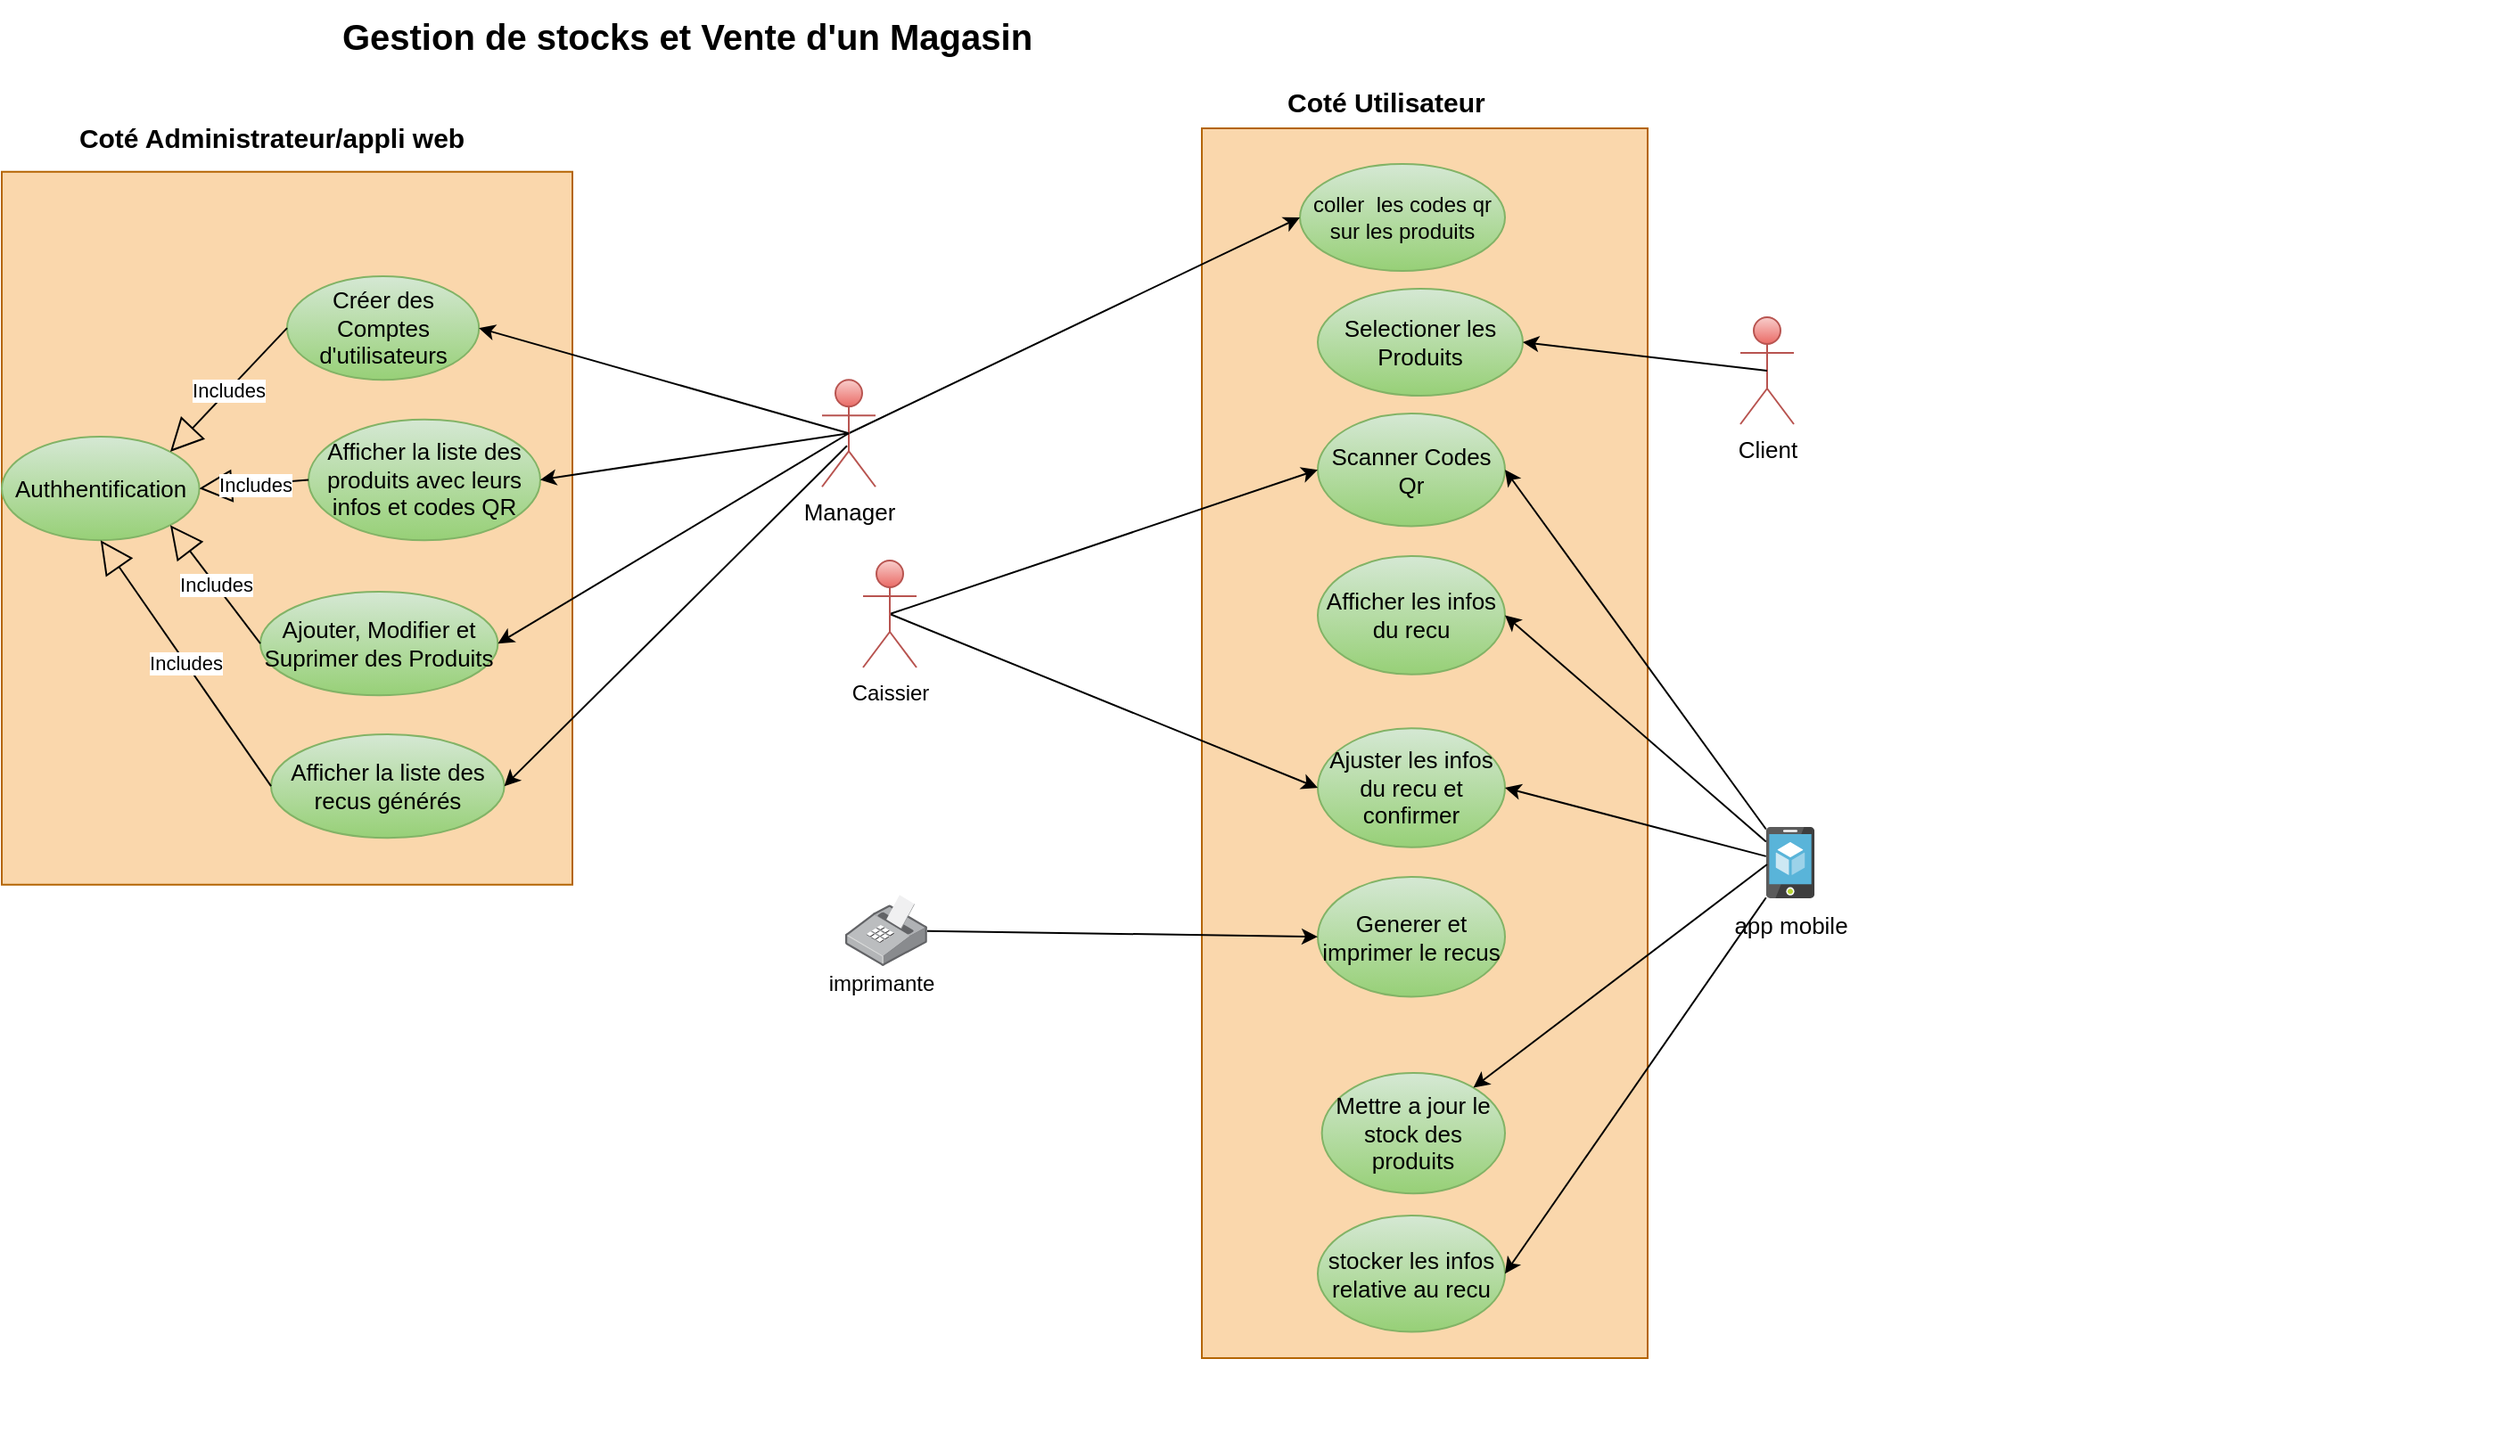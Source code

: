 <mxfile>
    <diagram id="kLEdpG78KgNn9b7NaJuD" name="Page-1">
        <mxGraphModel dx="2426" dy="1183" grid="0" gridSize="10" guides="1" tooltips="1" connect="1" arrows="1" fold="1" page="0" pageScale="1" pageWidth="1100" pageHeight="850" background="#ffffff" math="0" shadow="0">
            <root>
                <mxCell id="0"/>
                <mxCell id="1" parent="0"/>
                <mxCell id="35" value="" style="group" parent="1" vertex="1" connectable="0">
                    <mxGeometry x="130" y="20" width="250" height="640" as="geometry"/>
                </mxCell>
                <mxCell id="103" value="" style="group" parent="35" vertex="1" connectable="0">
                    <mxGeometry x="-40" y="-100" width="250" height="690" as="geometry"/>
                </mxCell>
                <mxCell id="4" value="" style="rounded=0;whiteSpace=wrap;html=1;fillColor=#fad7ac;strokeColor=#b46504;" parent="103" vertex="1">
                    <mxGeometry width="250" height="690" as="geometry"/>
                </mxCell>
                <mxCell id="5" value="Scanner Codes Qr" style="ellipse;whiteSpace=wrap;html=1;fillColor=#d5e8d4;gradientColor=#97d077;strokeColor=#82b366;fontColor=#000000;fontSize=13;" parent="103" vertex="1">
                    <mxGeometry x="65" y="160" width="105" height="63.2" as="geometry"/>
                </mxCell>
                <mxCell id="16" value="Generer et imprimer le recus" style="ellipse;whiteSpace=wrap;html=1;fillColor=#d5e8d4;gradientColor=#97d077;strokeColor=#82b366;fontColor=#000000;fontSize=13;" parent="103" vertex="1">
                    <mxGeometry x="65" y="420" width="105" height="67.2" as="geometry"/>
                </mxCell>
                <mxCell id="17" value="Ajuster les infos du recu et confirmer" style="ellipse;whiteSpace=wrap;html=1;fillColor=#d5e8d4;gradientColor=#97d077;strokeColor=#82b366;fontColor=#000000;fontSize=13;" parent="103" vertex="1">
                    <mxGeometry x="65" y="336.6" width="105" height="66.8" as="geometry"/>
                </mxCell>
                <mxCell id="18" value="Afficher les infos du recu" style="ellipse;whiteSpace=wrap;html=1;fillColor=#d5e8d4;gradientColor=#97d077;strokeColor=#82b366;fontColor=#000000;fontSize=13;" parent="103" vertex="1">
                    <mxGeometry x="65" y="240" width="105" height="66.4" as="geometry"/>
                </mxCell>
                <mxCell id="20" value="Mettre a jour le stock des produits" style="ellipse;whiteSpace=wrap;html=1;fillColor=#d5e8d4;gradientColor=#97d077;strokeColor=#82b366;fontColor=#000000;fontSize=13;" parent="103" vertex="1">
                    <mxGeometry x="67.32" y="530" width="102.68" height="67.6" as="geometry"/>
                </mxCell>
                <mxCell id="21" value="stocker les infos relative au recu" style="ellipse;whiteSpace=wrap;html=1;fillColor=#d5e8d4;gradientColor=#97d077;strokeColor=#82b366;fontColor=#000000;fontSize=13;" parent="103" vertex="1">
                    <mxGeometry x="65" y="610" width="105" height="65.2" as="geometry"/>
                </mxCell>
                <mxCell id="23" value="Selectioner les Produits" style="ellipse;whiteSpace=wrap;html=1;fillColor=#d5e8d4;gradientColor=#97d077;strokeColor=#82b366;fontColor=#000000;fontSize=13;" parent="103" vertex="1">
                    <mxGeometry x="65" y="90" width="115" height="60" as="geometry"/>
                </mxCell>
                <mxCell id="91" value="coller&amp;nbsp; les codes qr sur les produits" style="ellipse;whiteSpace=wrap;html=1;fillColor=#d5e8d4;gradientColor=#97d077;strokeColor=#82b366;fontColor=#000000;" parent="103" vertex="1">
                    <mxGeometry x="55" y="20" width="115" height="60" as="geometry"/>
                </mxCell>
                <mxCell id="48" style="edgeStyle=none;html=1;exitX=0.5;exitY=0.5;exitDx=0;exitDy=0;exitPerimeter=0;entryX=0;entryY=0.5;entryDx=0;entryDy=0;fontSize=13;" parent="1" source="41" target="5" edge="1">
                    <mxGeometry relative="1" as="geometry">
                        <mxPoint x="410" y="400" as="targetPoint"/>
                    </mxGeometry>
                </mxCell>
                <mxCell id="49" style="edgeStyle=none;html=1;entryX=0;entryY=0.5;entryDx=0;entryDy=0;exitX=0.5;exitY=0.5;exitDx=0;exitDy=0;exitPerimeter=0;fontSize=13;" parent="1" source="41" target="17" edge="1">
                    <mxGeometry relative="1" as="geometry"/>
                </mxCell>
                <mxCell id="41" value="Caissier" style="shape=umlActor;verticalLabelPosition=bottom;verticalAlign=top;html=1;fillColor=#f8cecc;gradientColor=#ea6b66;strokeColor=#b85450;fontColor=#000000;" parent="1" vertex="1">
                    <mxGeometry x="-100" y="162.5" width="30" height="60" as="geometry"/>
                </mxCell>
                <mxCell id="60" value="" style="group;fontSize=13;" parent="1" vertex="1" connectable="0">
                    <mxGeometry x="380" y="312" width="85" height="70" as="geometry"/>
                </mxCell>
                <mxCell id="52" value="" style="sketch=0;aspect=fixed;html=1;points=[];align=center;image;fontSize=13;image=img/lib/mscae/App_Service_Mobile_App.svg;" parent="60" vertex="1">
                    <mxGeometry x="26.4" width="27.2" height="40" as="geometry"/>
                </mxCell>
                <mxCell id="54" value="app mobile" style="text;html=1;align=center;verticalAlign=middle;resizable=0;points=[];autosize=1;strokeColor=none;fillColor=none;fontSize=13;" parent="60" vertex="1">
                    <mxGeometry x="-5" y="40" width="90" height="30" as="geometry"/>
                </mxCell>
                <mxCell id="64" style="edgeStyle=none;html=1;fontSize=13;exitX=0.022;exitY=0.525;exitDx=0;exitDy=0;exitPerimeter=0;" parent="1" source="52" target="20" edge="1">
                    <mxGeometry relative="1" as="geometry">
                        <mxPoint x="390" y="350" as="sourcePoint"/>
                    </mxGeometry>
                </mxCell>
                <mxCell id="65" style="edgeStyle=none;html=1;entryX=1;entryY=0.5;entryDx=0;entryDy=0;fontSize=13;" parent="1" source="52" target="21" edge="1">
                    <mxGeometry relative="1" as="geometry"/>
                </mxCell>
                <mxCell id="92" style="edgeStyle=none;html=1;fontSize=13;exitX=0.5;exitY=0.5;exitDx=0;exitDy=0;exitPerimeter=0;entryX=0;entryY=0.5;entryDx=0;entryDy=0;" parent="1" source="7" target="91" edge="1">
                    <mxGeometry relative="1" as="geometry">
                        <mxPoint x="119" y="-38" as="targetPoint"/>
                    </mxGeometry>
                </mxCell>
                <mxCell id="7" value="Manager" style="shape=umlActor;verticalLabelPosition=bottom;verticalAlign=top;html=1;fillColor=#f8cecc;gradientColor=#ea6b66;strokeColor=#b85450;fontColor=#000000;fontSize=13;" parent="1" vertex="1">
                    <mxGeometry x="-123.0" y="61.13" width="30" height="60" as="geometry"/>
                </mxCell>
                <mxCell id="9" value="Client&lt;br style=&quot;font-size: 13px;&quot;&gt;" style="shape=umlActor;verticalLabelPosition=bottom;verticalAlign=top;html=1;fillColor=#f8cecc;gradientColor=#ea6b66;strokeColor=#b85450;fontColor=#000000;fontSize=13;" parent="1" vertex="1">
                    <mxGeometry x="392.0" y="26" width="30" height="60" as="geometry"/>
                </mxCell>
                <mxCell id="50" style="edgeStyle=none;html=1;entryX=1;entryY=0.5;entryDx=0;entryDy=0;fontSize=13;exitX=0.5;exitY=0.5;exitDx=0;exitDy=0;exitPerimeter=0;" parent="1" source="9" target="23" edge="1">
                    <mxGeometry relative="1" as="geometry"/>
                </mxCell>
                <mxCell id="75" style="edgeStyle=none;html=1;entryX=1;entryY=0.5;entryDx=0;entryDy=0;fontSize=13;" parent="1" source="52" target="18" edge="1">
                    <mxGeometry relative="1" as="geometry"/>
                </mxCell>
                <mxCell id="76" style="edgeStyle=none;html=1;entryX=1;entryY=0.5;entryDx=0;entryDy=0;fontSize=13;" parent="1" source="52" target="5" edge="1">
                    <mxGeometry relative="1" as="geometry"/>
                </mxCell>
                <mxCell id="77" style="edgeStyle=none;html=1;entryX=1;entryY=0.5;entryDx=0;entryDy=0;fontSize=13;" parent="1" source="52" target="17" edge="1">
                    <mxGeometry relative="1" as="geometry"/>
                </mxCell>
                <mxCell id="81" style="edgeStyle=none;html=1;entryX=0;entryY=0.5;entryDx=0;entryDy=0;fontSize=13;" parent="1" source="79" target="16" edge="1">
                    <mxGeometry relative="1" as="geometry"/>
                </mxCell>
                <mxCell id="100" value="&lt;b&gt;Gestion de stocks et Vente d'un Magasin&lt;/b&gt;" style="text;html=1;align=center;verticalAlign=middle;resizable=0;points=[];autosize=1;strokeColor=none;fillColor=none;fontSize=20;" parent="1" vertex="1">
                    <mxGeometry x="-404" y="-152" width="410" height="40" as="geometry"/>
                </mxCell>
                <mxCell id="101" value="&lt;b style=&quot;&quot;&gt;&lt;font style=&quot;font-size: 15px;&quot;&gt;Coté Utilisateur&amp;nbsp;&lt;/font&gt;&lt;/b&gt;" style="text;html=1;align=center;verticalAlign=middle;resizable=0;points=[];autosize=1;strokeColor=none;fillColor=none;fontSize=13;" parent="1" vertex="1">
                    <mxGeometry x="125" y="-110" width="140" height="30" as="geometry"/>
                </mxCell>
                <mxCell id="109" value="" style="group" parent="1" vertex="1" connectable="0">
                    <mxGeometry x="-130" y="350" width="85" height="75" as="geometry"/>
                </mxCell>
                <mxCell id="79" value="" style="points=[];aspect=fixed;html=1;align=center;shadow=0;dashed=0;image;image=img/lib/allied_telesis/computer_and_terminals/POS_Printer.svg;" parent="109" vertex="1">
                    <mxGeometry x="20.0" width="45.93" height="40" as="geometry"/>
                </mxCell>
                <mxCell id="80" value="imprimante" style="text;html=1;align=center;verticalAlign=middle;resizable=0;points=[];autosize=1;strokeColor=none;fillColor=none;" parent="109" vertex="1">
                    <mxGeometry y="35" width="80" height="30" as="geometry"/>
                </mxCell>
                <mxCell id="124" value="" style="group" parent="1" vertex="1" connectable="0">
                    <mxGeometry x="567" y="-12" width="250" height="482.5" as="geometry"/>
                </mxCell>
                <mxCell id="98" value="" style="group;fontSize=13;" parent="124" vertex="1" connectable="0">
                    <mxGeometry y="17.5" width="250" height="465" as="geometry"/>
                </mxCell>
                <mxCell id="104" value="" style="group;fontSize=13;" parent="98" vertex="1" connectable="0">
                    <mxGeometry x="-1140" y="-48" width="320" height="400" as="geometry"/>
                </mxCell>
                <mxCell id="96" value="" style="rounded=0;whiteSpace=wrap;html=1;fillColor=#fad7ac;strokeColor=#b46504;fontSize=13;" parent="104" vertex="1">
                    <mxGeometry x="-10" y="-13.12" width="320" height="400" as="geometry"/>
                </mxCell>
                <mxCell id="27" value="Authhentification" style="ellipse;whiteSpace=wrap;html=1;fillColor=#d5e8d4;gradientColor=#97d077;strokeColor=#82b366;fontColor=#000000;container=0;fontSize=13;" parent="104" vertex="1">
                    <mxGeometry x="-10.0" y="135.5" width="110.8" height="58.13" as="geometry"/>
                </mxCell>
                <mxCell id="29" value="Afficher la liste des produits avec leurs infos et codes QR" style="ellipse;whiteSpace=wrap;html=1;fillColor=#d5e8d4;gradientColor=#97d077;strokeColor=#82b366;fontColor=#000000;container=0;fontSize=13;" parent="104" vertex="1">
                    <mxGeometry x="162" y="125.82" width="130" height="67.81" as="geometry"/>
                </mxCell>
                <mxCell id="28" value="Ajouter, Modifier et Suprimer des Produits" style="ellipse;whiteSpace=wrap;html=1;fillColor=#d5e8d4;gradientColor=#97d077;strokeColor=#82b366;fontColor=#000000;container=0;fontSize=13;" parent="104" vertex="1">
                    <mxGeometry x="135" y="222.5" width="133.2" height="58.13" as="geometry"/>
                </mxCell>
                <mxCell id="30" value="Afficher la liste des recus générés" style="ellipse;whiteSpace=wrap;html=1;fillColor=#d5e8d4;gradientColor=#97d077;strokeColor=#82b366;fontColor=#000000;container=0;fontSize=13;" parent="104" vertex="1">
                    <mxGeometry x="141" y="302.5" width="130.8" height="58.13" as="geometry"/>
                </mxCell>
                <mxCell id="34" value="Créer des Comptes d'utilisateurs" style="ellipse;whiteSpace=wrap;html=1;fillColor=#d5e8d4;gradientColor=#97d077;strokeColor=#82b366;fontColor=#000000;container=0;fontSize=13;" parent="104" vertex="1">
                    <mxGeometry x="150" y="45.5" width="107.6" height="58.13" as="geometry"/>
                </mxCell>
                <mxCell id="137" value="Includes" style="endArrow=block;endSize=16;endFill=0;html=1;entryX=1;entryY=0;entryDx=0;entryDy=0;exitX=0;exitY=0.5;exitDx=0;exitDy=0;" edge="1" parent="104" source="34" target="27">
                    <mxGeometry width="160" relative="1" as="geometry">
                        <mxPoint x="176.2" y="95" as="sourcePoint"/>
                        <mxPoint x="87.0" y="61.375" as="targetPoint"/>
                    </mxGeometry>
                </mxCell>
                <mxCell id="139" value="Includes" style="endArrow=block;endSize=16;endFill=0;html=1;entryX=1;entryY=0.5;entryDx=0;entryDy=0;exitX=0;exitY=0.5;exitDx=0;exitDy=0;" edge="1" parent="104" source="29" target="27">
                    <mxGeometry width="160" relative="1" as="geometry">
                        <mxPoint x="82" y="166.1" as="sourcePoint"/>
                        <mxPoint x="103" y="131.5" as="targetPoint"/>
                    </mxGeometry>
                </mxCell>
                <mxCell id="138" value="Includes" style="endArrow=block;endSize=16;endFill=0;html=1;exitX=0;exitY=0.5;exitDx=0;exitDy=0;entryX=1;entryY=1;entryDx=0;entryDy=0;" edge="1" parent="104" source="28" target="27">
                    <mxGeometry width="160" relative="1" as="geometry">
                        <mxPoint x="88" y="233.91" as="sourcePoint"/>
                        <mxPoint x="55" y="46.5" as="targetPoint"/>
                    </mxGeometry>
                </mxCell>
                <mxCell id="140" value="Includes" style="endArrow=block;endSize=16;endFill=0;html=1;exitX=0;exitY=0.5;exitDx=0;exitDy=0;entryX=0.5;entryY=1;entryDx=0;entryDy=0;" edge="1" parent="104" source="30" target="27">
                    <mxGeometry width="160" relative="1" as="geometry">
                        <mxPoint x="11" y="185.5" as="sourcePoint"/>
                        <mxPoint x="19" y="131.5" as="targetPoint"/>
                    </mxGeometry>
                </mxCell>
                <mxCell id="102" value="&lt;b&gt;&lt;font style=&quot;font-size: 15px;&quot;&gt;Coté Administrateur/appli web&lt;/font&gt;&lt;/b&gt;" style="text;html=1;align=center;verticalAlign=middle;resizable=0;points=[];autosize=1;strokeColor=none;fillColor=none;" parent="124" vertex="1">
                    <mxGeometry x="-1116" y="-78" width="234" height="30" as="geometry"/>
                </mxCell>
                <mxCell id="70" style="edgeStyle=none;html=1;entryX=1;entryY=0.5;entryDx=0;entryDy=0;exitX=0.467;exitY=0.617;exitDx=0;exitDy=0;exitPerimeter=0;" parent="1" source="7" target="30" edge="1">
                    <mxGeometry relative="1" as="geometry">
                        <mxPoint x="-171" y="52" as="sourcePoint"/>
                    </mxGeometry>
                </mxCell>
                <mxCell id="71" style="edgeStyle=none;html=1;entryX=1;entryY=0.5;entryDx=0;entryDy=0;exitX=0.5;exitY=0.5;exitDx=0;exitDy=0;exitPerimeter=0;" parent="1" source="7" target="34" edge="1">
                    <mxGeometry relative="1" as="geometry">
                        <mxPoint x="-178" y="52" as="sourcePoint"/>
                        <mxPoint x="-381.43" y="-68" as="targetPoint"/>
                    </mxGeometry>
                </mxCell>
                <mxCell id="69" style="edgeStyle=none;html=1;entryX=1;entryY=0.5;entryDx=0;entryDy=0;exitX=0.5;exitY=0.5;exitDx=0;exitDy=0;exitPerimeter=0;" parent="1" source="7" target="29" edge="1">
                    <mxGeometry relative="1" as="geometry">
                        <mxPoint x="-170.889" y="52.444" as="sourcePoint"/>
                    </mxGeometry>
                </mxCell>
                <mxCell id="97" style="edgeStyle=none;html=1;entryX=1;entryY=0.5;entryDx=0;entryDy=0;exitX=0.5;exitY=0.5;exitDx=0;exitDy=0;exitPerimeter=0;" parent="1" source="7" target="28" edge="1">
                    <mxGeometry relative="1" as="geometry">
                        <mxPoint x="-171" y="52" as="sourcePoint"/>
                    </mxGeometry>
                </mxCell>
            </root>
        </mxGraphModel>
    </diagram>
</mxfile>
